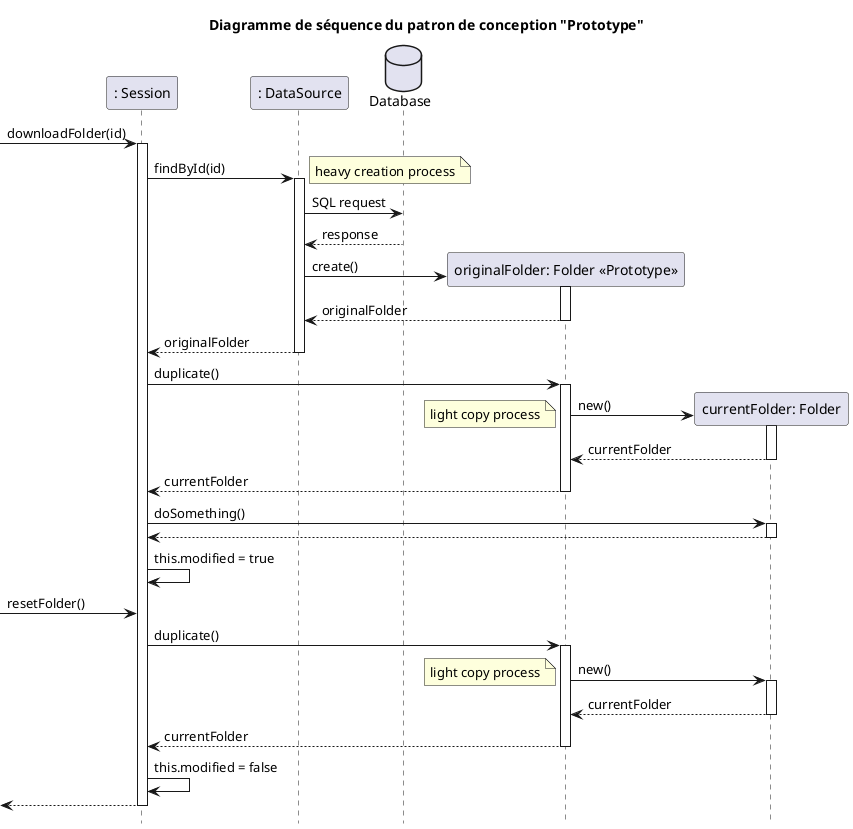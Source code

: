 @startuml
hide footbox

title Diagramme de séquence du patron de conception "Prototype"

participant ": Session" as S
participant ": DataSource" as D
database "Database" as bd

[-> S: downloadFolder(id)
activate S
S -> D : findById(id)
activate D
note right: heavy creation process
D -> bd : SQL request
bd --> D : response

create "originalFolder: Folder <<Prototype>>" as P1
D -> P1: create()
activate P1

P1 --> D : originalFolder
deactivate P1
D --> S : originalFolder
deactivate D

S -> P1: duplicate()
activate P1
create "currentFolder: Folder" as P2
P1 -> P2: new()
activate P2
note left: light copy process
P2 --> P1: currentFolder
deactivate P2
P1 --> S: currentFolder
deactivate P1

S -> P2: doSomething()
activate P2
P2 --> S
deactivate P2
S -> S : this.modified = true

[-> S: resetFolder()

S -> P1: duplicate()
activate P1
create "currentFolder: Folder" as P2
P1 -> P2: new()
activate P2
note left: light copy process
P2 --> P1: currentFolder
deactivate P2
P1 --> S: currentFolder
deactivate P1
S -> S : this.modified = false
[<-- S:
deactivate S

@enduml